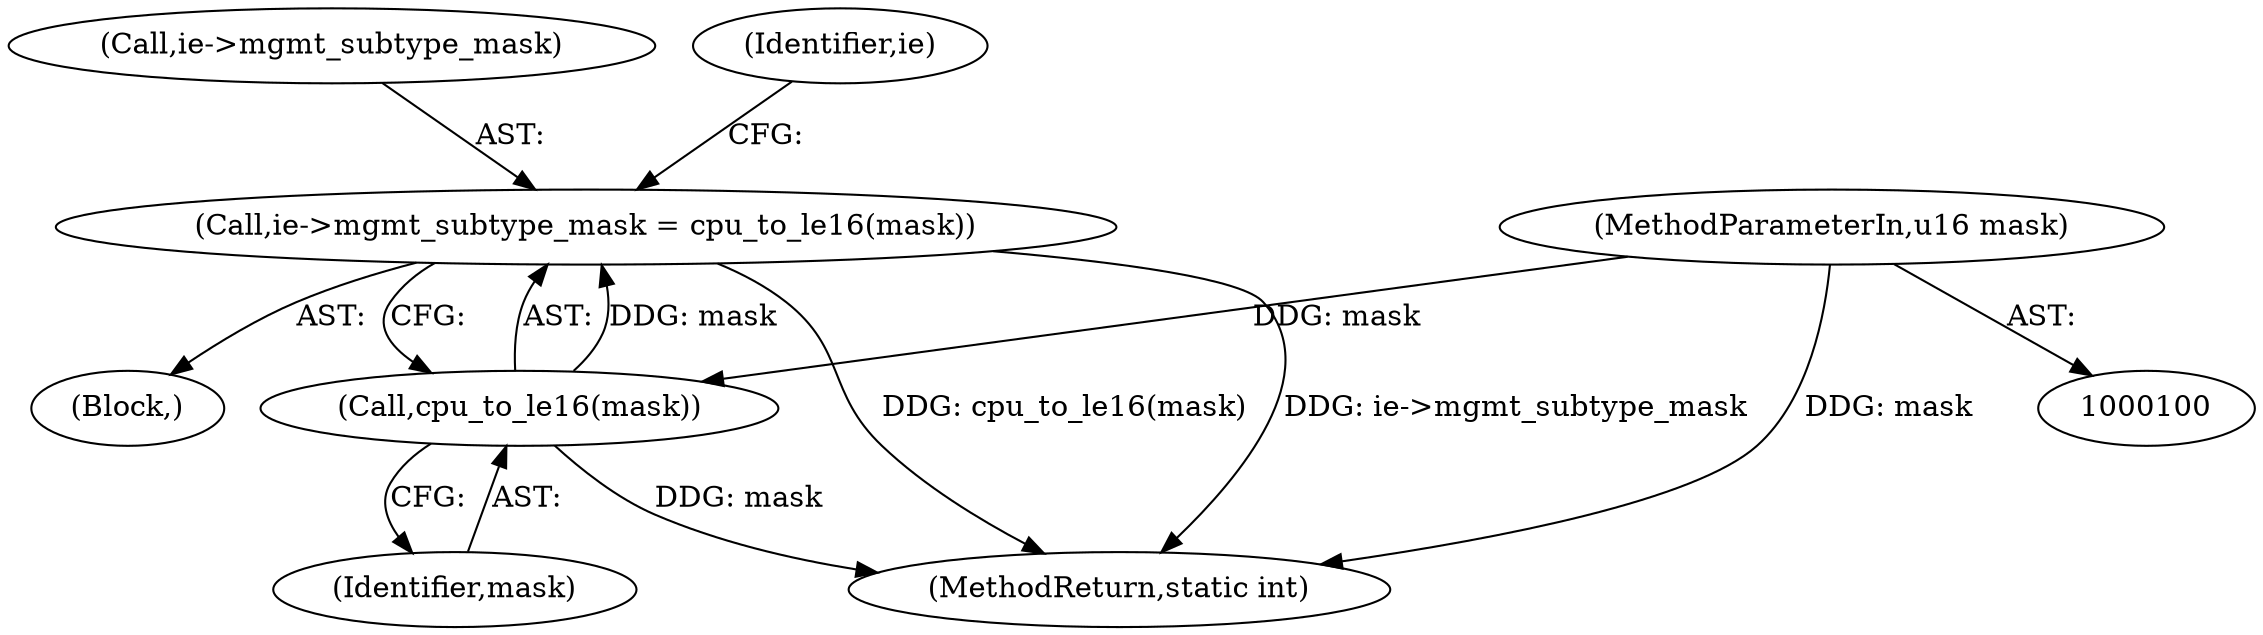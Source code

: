 digraph "0_linux_7caac62ed598a196d6ddf8d9c121e12e082cac3@pointer" {
"1000194" [label="(Call,ie->mgmt_subtype_mask = cpu_to_le16(mask))"];
"1000198" [label="(Call,cpu_to_le16(mask))"];
"1000104" [label="(MethodParameterIn,u16 mask)"];
"1000212" [label="(MethodReturn,static int)"];
"1000198" [label="(Call,cpu_to_le16(mask))"];
"1000195" [label="(Call,ie->mgmt_subtype_mask)"];
"1000104" [label="(MethodParameterIn,u16 mask)"];
"1000199" [label="(Identifier,mask)"];
"1000124" [label="(Block,)"];
"1000194" [label="(Call,ie->mgmt_subtype_mask = cpu_to_le16(mask))"];
"1000202" [label="(Identifier,ie)"];
"1000194" -> "1000124"  [label="AST: "];
"1000194" -> "1000198"  [label="CFG: "];
"1000195" -> "1000194"  [label="AST: "];
"1000198" -> "1000194"  [label="AST: "];
"1000202" -> "1000194"  [label="CFG: "];
"1000194" -> "1000212"  [label="DDG: ie->mgmt_subtype_mask"];
"1000194" -> "1000212"  [label="DDG: cpu_to_le16(mask)"];
"1000198" -> "1000194"  [label="DDG: mask"];
"1000198" -> "1000199"  [label="CFG: "];
"1000199" -> "1000198"  [label="AST: "];
"1000198" -> "1000212"  [label="DDG: mask"];
"1000104" -> "1000198"  [label="DDG: mask"];
"1000104" -> "1000100"  [label="AST: "];
"1000104" -> "1000212"  [label="DDG: mask"];
}
